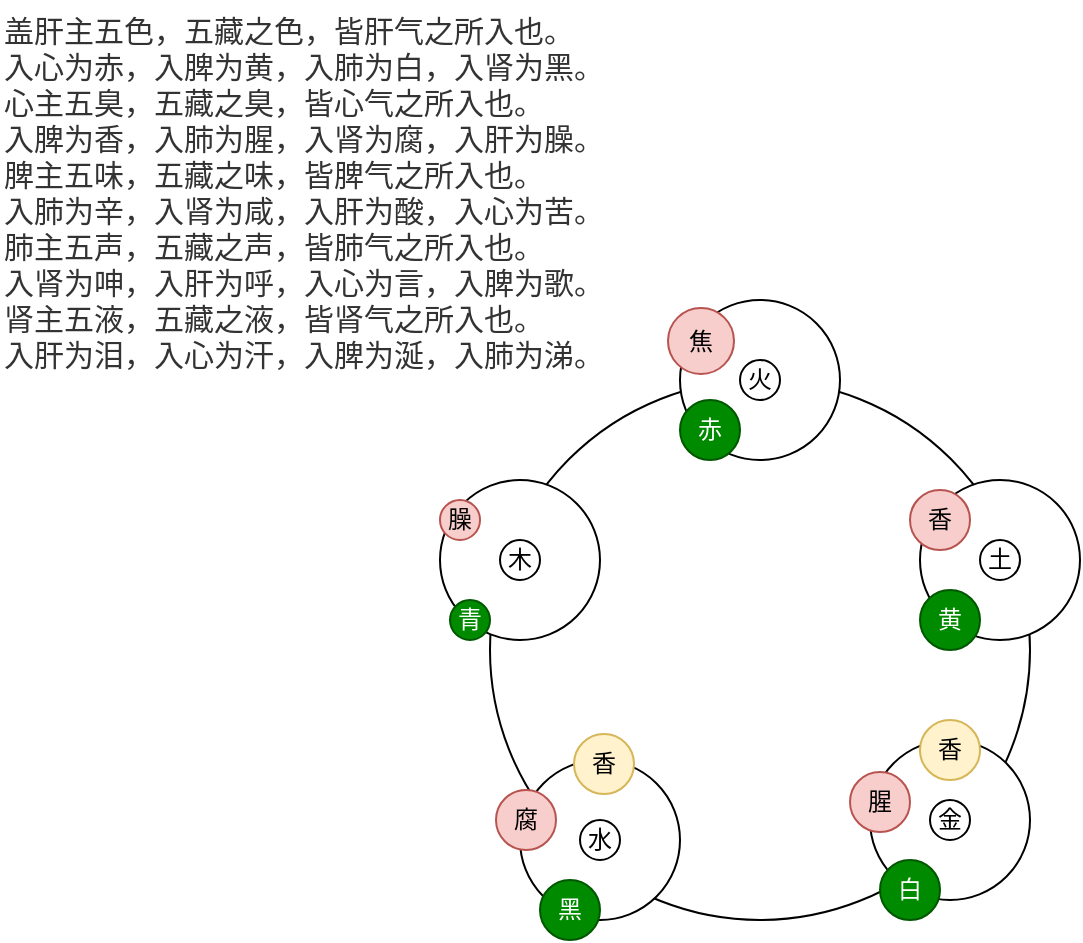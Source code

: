 <mxfile version="24.3.1" type="github">
  <diagram name="第 1 页" id="7og-IA1jNFmZVuBKEjPt">
    <mxGraphModel dx="1050" dy="557" grid="1" gridSize="10" guides="1" tooltips="1" connect="1" arrows="1" fold="1" page="1" pageScale="1" pageWidth="827" pageHeight="1169" math="0" shadow="0">
      <root>
        <mxCell id="0" />
        <mxCell id="1" parent="0" />
        <mxCell id="DGDNGRyZbrEtA4cmizZB-6" value="" style="ellipse;whiteSpace=wrap;html=1;aspect=fixed;" vertex="1" parent="1">
          <mxGeometry x="265" y="200" width="270" height="270" as="geometry" />
        </mxCell>
        <mxCell id="DGDNGRyZbrEtA4cmizZB-1" value="" style="ellipse;whiteSpace=wrap;html=1;aspect=fixed;" vertex="1" parent="1">
          <mxGeometry x="455" y="380" width="80" height="80" as="geometry" />
        </mxCell>
        <mxCell id="DGDNGRyZbrEtA4cmizZB-2" value="" style="ellipse;whiteSpace=wrap;html=1;aspect=fixed;" vertex="1" parent="1">
          <mxGeometry x="280" y="390" width="80" height="80" as="geometry" />
        </mxCell>
        <mxCell id="DGDNGRyZbrEtA4cmizZB-3" value="" style="ellipse;whiteSpace=wrap;html=1;aspect=fixed;" vertex="1" parent="1">
          <mxGeometry x="480" y="250" width="80" height="80" as="geometry" />
        </mxCell>
        <mxCell id="DGDNGRyZbrEtA4cmizZB-4" value="" style="ellipse;whiteSpace=wrap;html=1;aspect=fixed;" vertex="1" parent="1">
          <mxGeometry x="360" y="160" width="80" height="80" as="geometry" />
        </mxCell>
        <mxCell id="DGDNGRyZbrEtA4cmizZB-5" value="" style="ellipse;whiteSpace=wrap;html=1;aspect=fixed;" vertex="1" parent="1">
          <mxGeometry x="240" y="250" width="80" height="80" as="geometry" />
        </mxCell>
        <mxCell id="DGDNGRyZbrEtA4cmizZB-7" value="&lt;span style=&quot;color: rgb(51, 51, 51); font-family: Arial, sans-serif; font-size: 15px; font-style: normal; font-variant-ligatures: normal; font-variant-caps: normal; font-weight: 400; letter-spacing: normal; orphans: 2; text-align: start; text-indent: 0px; text-transform: none; widows: 2; word-spacing: 0px; -webkit-text-stroke-width: 0px; white-space: normal; background-color: rgb(255, 255, 255); text-decoration-thickness: initial; text-decoration-style: initial; text-decoration-color: initial; display: inline !important; float: none;&quot;&gt;盖肝主五色，五藏之色，皆肝气之所入也。&lt;/span&gt;&lt;br style=&quot;color: rgb(51, 51, 51); font-family: Arial, sans-serif; font-size: 15px; font-style: normal; font-variant-ligatures: normal; font-variant-caps: normal; font-weight: 400; letter-spacing: normal; orphans: 2; text-align: start; text-indent: 0px; text-transform: none; widows: 2; word-spacing: 0px; -webkit-text-stroke-width: 0px; white-space: normal; background-color: rgb(255, 255, 255); text-decoration-thickness: initial; text-decoration-style: initial; text-decoration-color: initial;&quot;&gt;&lt;span style=&quot;color: rgb(51, 51, 51); font-family: Arial, sans-serif; font-size: 15px; font-style: normal; font-variant-ligatures: normal; font-variant-caps: normal; font-weight: 400; letter-spacing: normal; orphans: 2; text-align: start; text-indent: 0px; text-transform: none; widows: 2; word-spacing: 0px; -webkit-text-stroke-width: 0px; white-space: normal; background-color: rgb(255, 255, 255); text-decoration-thickness: initial; text-decoration-style: initial; text-decoration-color: initial; display: inline !important; float: none;&quot;&gt;入心为赤，入脾为黄，入肺为白，入肾为黑。&lt;/span&gt;&lt;br style=&quot;color: rgb(51, 51, 51); font-family: Arial, sans-serif; font-size: 15px; font-style: normal; font-variant-ligatures: normal; font-variant-caps: normal; font-weight: 400; letter-spacing: normal; orphans: 2; text-align: start; text-indent: 0px; text-transform: none; widows: 2; word-spacing: 0px; -webkit-text-stroke-width: 0px; white-space: normal; background-color: rgb(255, 255, 255); text-decoration-thickness: initial; text-decoration-style: initial; text-decoration-color: initial;&quot;&gt;&lt;span style=&quot;color: rgb(51, 51, 51); font-family: Arial, sans-serif; font-size: 15px; font-style: normal; font-variant-ligatures: normal; font-variant-caps: normal; font-weight: 400; letter-spacing: normal; orphans: 2; text-align: start; text-indent: 0px; text-transform: none; widows: 2; word-spacing: 0px; -webkit-text-stroke-width: 0px; white-space: normal; background-color: rgb(255, 255, 255); text-decoration-thickness: initial; text-decoration-style: initial; text-decoration-color: initial; display: inline !important; float: none;&quot;&gt;心主五臭，五藏之臭，皆心气之所入也。&lt;/span&gt;&lt;br style=&quot;color: rgb(51, 51, 51); font-family: Arial, sans-serif; font-size: 15px; font-style: normal; font-variant-ligatures: normal; font-variant-caps: normal; font-weight: 400; letter-spacing: normal; orphans: 2; text-align: start; text-indent: 0px; text-transform: none; widows: 2; word-spacing: 0px; -webkit-text-stroke-width: 0px; white-space: normal; background-color: rgb(255, 255, 255); text-decoration-thickness: initial; text-decoration-style: initial; text-decoration-color: initial;&quot;&gt;&lt;span style=&quot;color: rgb(51, 51, 51); font-family: Arial, sans-serif; font-size: 15px; font-style: normal; font-variant-ligatures: normal; font-variant-caps: normal; font-weight: 400; letter-spacing: normal; orphans: 2; text-align: start; text-indent: 0px; text-transform: none; widows: 2; word-spacing: 0px; -webkit-text-stroke-width: 0px; white-space: normal; background-color: rgb(255, 255, 255); text-decoration-thickness: initial; text-decoration-style: initial; text-decoration-color: initial; display: inline !important; float: none;&quot;&gt;入脾为香，入肺为腥，入肾为腐，入肝为臊。&lt;/span&gt;&lt;br style=&quot;color: rgb(51, 51, 51); font-family: Arial, sans-serif; font-size: 15px; font-style: normal; font-variant-ligatures: normal; font-variant-caps: normal; font-weight: 400; letter-spacing: normal; orphans: 2; text-align: start; text-indent: 0px; text-transform: none; widows: 2; word-spacing: 0px; -webkit-text-stroke-width: 0px; white-space: normal; background-color: rgb(255, 255, 255); text-decoration-thickness: initial; text-decoration-style: initial; text-decoration-color: initial;&quot;&gt;&lt;span style=&quot;color: rgb(51, 51, 51); font-family: Arial, sans-serif; font-size: 15px; font-style: normal; font-variant-ligatures: normal; font-variant-caps: normal; font-weight: 400; letter-spacing: normal; orphans: 2; text-align: start; text-indent: 0px; text-transform: none; widows: 2; word-spacing: 0px; -webkit-text-stroke-width: 0px; white-space: normal; background-color: rgb(255, 255, 255); text-decoration-thickness: initial; text-decoration-style: initial; text-decoration-color: initial; display: inline !important; float: none;&quot;&gt;脾主五味，五藏之味，皆脾气之所入也。&lt;/span&gt;&lt;br style=&quot;color: rgb(51, 51, 51); font-family: Arial, sans-serif; font-size: 15px; font-style: normal; font-variant-ligatures: normal; font-variant-caps: normal; font-weight: 400; letter-spacing: normal; orphans: 2; text-align: start; text-indent: 0px; text-transform: none; widows: 2; word-spacing: 0px; -webkit-text-stroke-width: 0px; white-space: normal; background-color: rgb(255, 255, 255); text-decoration-thickness: initial; text-decoration-style: initial; text-decoration-color: initial;&quot;&gt;&lt;span style=&quot;color: rgb(51, 51, 51); font-family: Arial, sans-serif; font-size: 15px; font-style: normal; font-variant-ligatures: normal; font-variant-caps: normal; font-weight: 400; letter-spacing: normal; orphans: 2; text-align: start; text-indent: 0px; text-transform: none; widows: 2; word-spacing: 0px; -webkit-text-stroke-width: 0px; white-space: normal; background-color: rgb(255, 255, 255); text-decoration-thickness: initial; text-decoration-style: initial; text-decoration-color: initial; display: inline !important; float: none;&quot;&gt;入肺为辛，入肾为咸，入肝为酸，入心为苦。&lt;/span&gt;&lt;br style=&quot;color: rgb(51, 51, 51); font-family: Arial, sans-serif; font-size: 15px; font-style: normal; font-variant-ligatures: normal; font-variant-caps: normal; font-weight: 400; letter-spacing: normal; orphans: 2; text-align: start; text-indent: 0px; text-transform: none; widows: 2; word-spacing: 0px; -webkit-text-stroke-width: 0px; white-space: normal; background-color: rgb(255, 255, 255); text-decoration-thickness: initial; text-decoration-style: initial; text-decoration-color: initial;&quot;&gt;&lt;span style=&quot;color: rgb(51, 51, 51); font-family: Arial, sans-serif; font-size: 15px; font-style: normal; font-variant-ligatures: normal; font-variant-caps: normal; font-weight: 400; letter-spacing: normal; orphans: 2; text-align: start; text-indent: 0px; text-transform: none; widows: 2; word-spacing: 0px; -webkit-text-stroke-width: 0px; white-space: normal; background-color: rgb(255, 255, 255); text-decoration-thickness: initial; text-decoration-style: initial; text-decoration-color: initial; display: inline !important; float: none;&quot;&gt;肺主五声，五藏之声，皆肺气之所入也。&lt;/span&gt;&lt;br style=&quot;color: rgb(51, 51, 51); font-family: Arial, sans-serif; font-size: 15px; font-style: normal; font-variant-ligatures: normal; font-variant-caps: normal; font-weight: 400; letter-spacing: normal; orphans: 2; text-align: start; text-indent: 0px; text-transform: none; widows: 2; word-spacing: 0px; -webkit-text-stroke-width: 0px; white-space: normal; background-color: rgb(255, 255, 255); text-decoration-thickness: initial; text-decoration-style: initial; text-decoration-color: initial;&quot;&gt;&lt;span style=&quot;color: rgb(51, 51, 51); font-family: Arial, sans-serif; font-size: 15px; font-style: normal; font-variant-ligatures: normal; font-variant-caps: normal; font-weight: 400; letter-spacing: normal; orphans: 2; text-align: start; text-indent: 0px; text-transform: none; widows: 2; word-spacing: 0px; -webkit-text-stroke-width: 0px; white-space: normal; background-color: rgb(255, 255, 255); text-decoration-thickness: initial; text-decoration-style: initial; text-decoration-color: initial; display: inline !important; float: none;&quot;&gt;入肾为呻，入肝为呼，入心为言，入脾为歌。&lt;/span&gt;&lt;br style=&quot;color: rgb(51, 51, 51); font-family: Arial, sans-serif; font-size: 15px; font-style: normal; font-variant-ligatures: normal; font-variant-caps: normal; font-weight: 400; letter-spacing: normal; orphans: 2; text-align: start; text-indent: 0px; text-transform: none; widows: 2; word-spacing: 0px; -webkit-text-stroke-width: 0px; white-space: normal; background-color: rgb(255, 255, 255); text-decoration-thickness: initial; text-decoration-style: initial; text-decoration-color: initial;&quot;&gt;&lt;span style=&quot;color: rgb(51, 51, 51); font-family: Arial, sans-serif; font-size: 15px; font-style: normal; font-variant-ligatures: normal; font-variant-caps: normal; font-weight: 400; letter-spacing: normal; orphans: 2; text-align: start; text-indent: 0px; text-transform: none; widows: 2; word-spacing: 0px; -webkit-text-stroke-width: 0px; white-space: normal; background-color: rgb(255, 255, 255); text-decoration-thickness: initial; text-decoration-style: initial; text-decoration-color: initial; display: inline !important; float: none;&quot;&gt;肾主五液，五藏之液，皆肾气之所入也。&lt;/span&gt;&lt;br style=&quot;color: rgb(51, 51, 51); font-family: Arial, sans-serif; font-size: 15px; font-style: normal; font-variant-ligatures: normal; font-variant-caps: normal; font-weight: 400; letter-spacing: normal; orphans: 2; text-align: start; text-indent: 0px; text-transform: none; widows: 2; word-spacing: 0px; -webkit-text-stroke-width: 0px; white-space: normal; background-color: rgb(255, 255, 255); text-decoration-thickness: initial; text-decoration-style: initial; text-decoration-color: initial;&quot;&gt;&lt;span style=&quot;color: rgb(51, 51, 51); font-family: Arial, sans-serif; font-size: 15px; font-style: normal; font-variant-ligatures: normal; font-variant-caps: normal; font-weight: 400; letter-spacing: normal; orphans: 2; text-align: start; text-indent: 0px; text-transform: none; widows: 2; word-spacing: 0px; -webkit-text-stroke-width: 0px; white-space: normal; background-color: rgb(255, 255, 255); text-decoration-thickness: initial; text-decoration-style: initial; text-decoration-color: initial; display: inline !important; float: none;&quot;&gt;入肝为泪，入心为汗，入脾为涎，入肺为涕。&lt;/span&gt;" style="text;whiteSpace=wrap;html=1;" vertex="1" parent="1">
          <mxGeometry x="20" y="10" width="330" height="200" as="geometry" />
        </mxCell>
        <mxCell id="DGDNGRyZbrEtA4cmizZB-8" value="木" style="ellipse;whiteSpace=wrap;html=1;aspect=fixed;" vertex="1" parent="1">
          <mxGeometry x="270" y="280" width="20" height="20" as="geometry" />
        </mxCell>
        <mxCell id="DGDNGRyZbrEtA4cmizZB-11" value="金" style="ellipse;whiteSpace=wrap;html=1;aspect=fixed;" vertex="1" parent="1">
          <mxGeometry x="485" y="410" width="20" height="20" as="geometry" />
        </mxCell>
        <mxCell id="DGDNGRyZbrEtA4cmizZB-12" value="土" style="ellipse;whiteSpace=wrap;html=1;aspect=fixed;" vertex="1" parent="1">
          <mxGeometry x="510" y="280" width="20" height="20" as="geometry" />
        </mxCell>
        <mxCell id="DGDNGRyZbrEtA4cmizZB-13" value="火" style="ellipse;whiteSpace=wrap;html=1;aspect=fixed;" vertex="1" parent="1">
          <mxGeometry x="390" y="190" width="20" height="20" as="geometry" />
        </mxCell>
        <mxCell id="DGDNGRyZbrEtA4cmizZB-14" value="水" style="ellipse;whiteSpace=wrap;html=1;aspect=fixed;" vertex="1" parent="1">
          <mxGeometry x="310" y="420" width="20" height="20" as="geometry" />
        </mxCell>
        <mxCell id="DGDNGRyZbrEtA4cmizZB-19" value="青" style="ellipse;whiteSpace=wrap;html=1;aspect=fixed;fillColor=#008a00;strokeColor=#005700;fontColor=#ffffff;" vertex="1" parent="1">
          <mxGeometry x="245" y="310" width="20" height="20" as="geometry" />
        </mxCell>
        <mxCell id="DGDNGRyZbrEtA4cmizZB-20" value="赤" style="ellipse;whiteSpace=wrap;html=1;aspect=fixed;fillColor=#008a00;fontColor=#ffffff;strokeColor=#005700;" vertex="1" parent="1">
          <mxGeometry x="360" y="210" width="30" height="30" as="geometry" />
        </mxCell>
        <mxCell id="DGDNGRyZbrEtA4cmizZB-21" value="黄" style="ellipse;whiteSpace=wrap;html=1;aspect=fixed;fillColor=#008a00;fontColor=#ffffff;strokeColor=#005700;" vertex="1" parent="1">
          <mxGeometry x="480" y="305" width="30" height="30" as="geometry" />
        </mxCell>
        <mxCell id="DGDNGRyZbrEtA4cmizZB-22" value="白" style="ellipse;whiteSpace=wrap;html=1;aspect=fixed;fillColor=#008a00;fontColor=#ffffff;strokeColor=#005700;" vertex="1" parent="1">
          <mxGeometry x="460" y="440" width="30" height="30" as="geometry" />
        </mxCell>
        <mxCell id="DGDNGRyZbrEtA4cmizZB-23" value="黑" style="ellipse;whiteSpace=wrap;html=1;aspect=fixed;fillColor=#008a00;fontColor=#ffffff;strokeColor=#005700;" vertex="1" parent="1">
          <mxGeometry x="290" y="450" width="30" height="30" as="geometry" />
        </mxCell>
        <mxCell id="DGDNGRyZbrEtA4cmizZB-25" value="香" style="ellipse;whiteSpace=wrap;html=1;aspect=fixed;fillColor=#f8cecc;strokeColor=#b85450;" vertex="1" parent="1">
          <mxGeometry x="475" y="255" width="30" height="30" as="geometry" />
        </mxCell>
        <mxCell id="DGDNGRyZbrEtA4cmizZB-26" value="臊" style="ellipse;whiteSpace=wrap;html=1;aspect=fixed;fillColor=#f8cecc;strokeColor=#b85450;" vertex="1" parent="1">
          <mxGeometry x="240" y="260" width="20" height="20" as="geometry" />
        </mxCell>
        <mxCell id="DGDNGRyZbrEtA4cmizZB-27" value="焦" style="ellipse;whiteSpace=wrap;html=1;aspect=fixed;fillColor=#f8cecc;strokeColor=#b85450;" vertex="1" parent="1">
          <mxGeometry x="354" y="164" width="33" height="33" as="geometry" />
        </mxCell>
        <mxCell id="DGDNGRyZbrEtA4cmizZB-28" value="腥" style="ellipse;whiteSpace=wrap;html=1;aspect=fixed;fillColor=#f8cecc;strokeColor=#b85450;" vertex="1" parent="1">
          <mxGeometry x="445" y="396" width="30" height="30" as="geometry" />
        </mxCell>
        <mxCell id="DGDNGRyZbrEtA4cmizZB-29" value="腐" style="ellipse;whiteSpace=wrap;html=1;aspect=fixed;fillColor=#f8cecc;strokeColor=#b85450;" vertex="1" parent="1">
          <mxGeometry x="268" y="405" width="30" height="30" as="geometry" />
        </mxCell>
        <mxCell id="DGDNGRyZbrEtA4cmizZB-34" value="香" style="ellipse;whiteSpace=wrap;html=1;aspect=fixed;fillColor=#fff2cc;strokeColor=#d6b656;" vertex="1" parent="1">
          <mxGeometry x="307" y="377" width="30" height="30" as="geometry" />
        </mxCell>
        <mxCell id="DGDNGRyZbrEtA4cmizZB-35" value="香" style="ellipse;whiteSpace=wrap;html=1;aspect=fixed;fillColor=#fff2cc;strokeColor=#d6b656;" vertex="1" parent="1">
          <mxGeometry x="480" y="370" width="30" height="30" as="geometry" />
        </mxCell>
      </root>
    </mxGraphModel>
  </diagram>
</mxfile>
